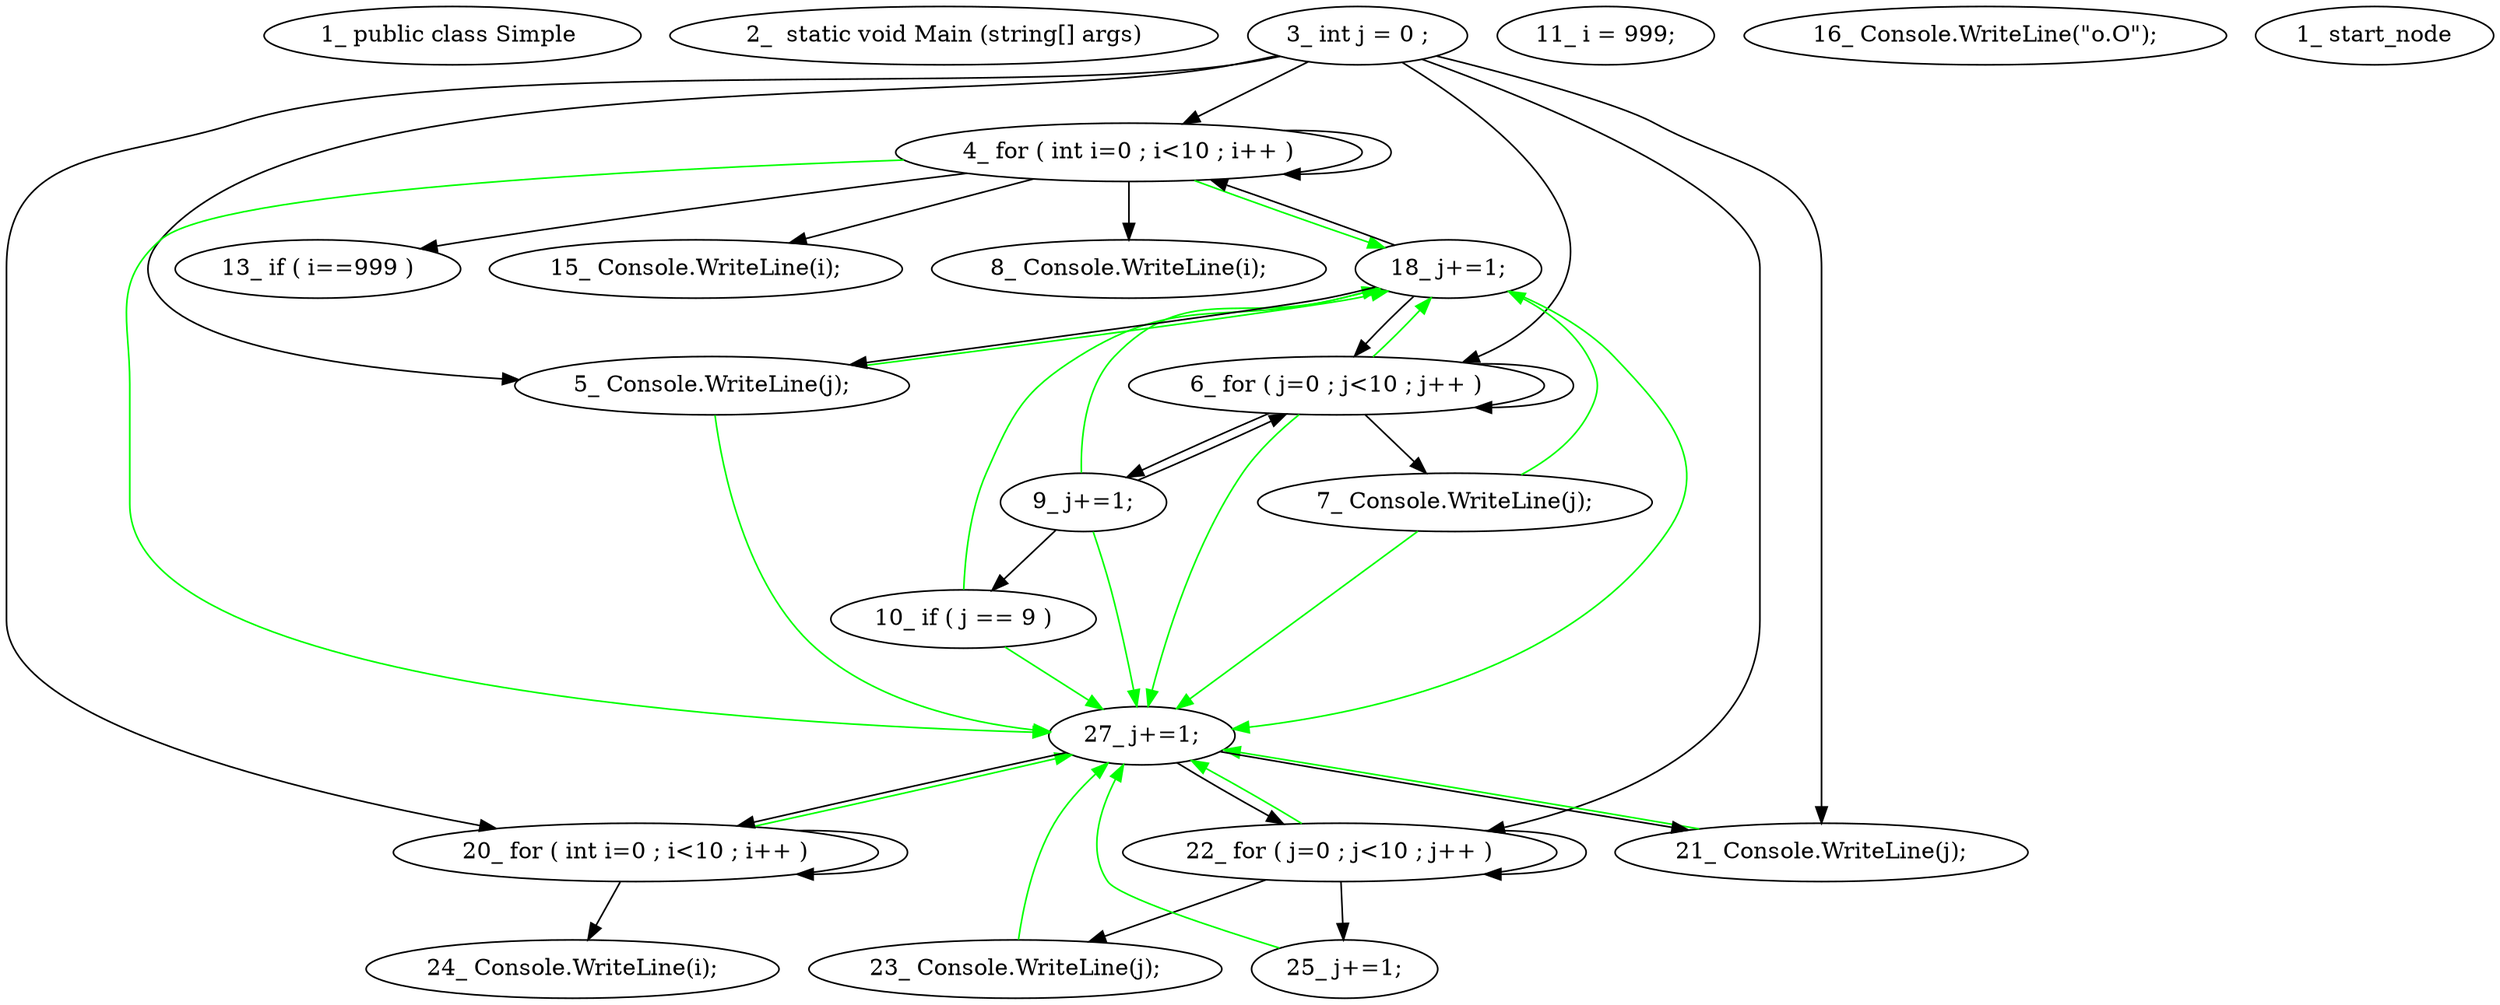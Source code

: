digraph  {
6 [label="1_\ public\ class\ Simple\ ", type_label=class_declaration];
10 [label="2_\ \ static\ void\ Main\ \(string\[\]\ args\)", type_label=method_declaration];
21 [label="3_\ int\ j\ =\ 0\ ;", type_label=local_declaration];
28 [label="4_\ for\ \(\ int\ i=0\ ;\ i<10\ ;\ i\+\+\ \)", type_label=for];
41 [label="5_\ Console\.WriteLine\(j\);", type_label=expression_statement];
49 [label="6_\ for\ \(\ j=0\ ;\ j<10\ ;\ j\+\+\ \)", type_label=for];
60 [label="7_\ Console\.WriteLine\(j\);", type_label=expression_statement];
68 [label="8_\ Console\.WriteLine\(i\);", type_label=expression_statement];
76 [label="9_\ j\+=1;", type_label=expression_statement];
81 [label="10_\ if\ \(\ j\ ==\ 9\ \)", type_label=if];
85 [label="11_\ i\ =\ 999;", type_label=expression_statement];
90 [label="13_\ if\ \(\ i==999\ \)", type_label=if];
95 [label="15_\ Console\.WriteLine\(i\);", type_label=expression_statement];
103 [label="16_\ Console\.WriteLine\(\"o\.O\"\);", type_label=expression_statement];
111 [label="18_\ j\+=1;", type_label=expression_statement];
116 [label="20_\ for\ \(\ int\ i=0\ ;\ i<10\ ;\ i\+\+\ \)", type_label=for];
129 [label="21_\ Console\.WriteLine\(j\);", type_label=expression_statement];
137 [label="22_\ for\ \(\ j=0\ ;\ j<10\ ;\ j\+\+\ \)", type_label=for];
148 [label="23_\ Console\.WriteLine\(j\);", type_label=expression_statement];
156 [label="24_\ Console\.WriteLine\(i\);", type_label=expression_statement];
164 [label="25_\ j\+=1;", type_label=expression_statement];
169 [label="27_\ j\+=1;", type_label=expression_statement];
1 [label="1_\ start_node", type_label=start];
21 -> 28  [key=0, used_def=j];
21 -> 41  [key=0, used_def=j];
21 -> 49  [key=0, used_def=j];
21 -> 116  [key=0, used_def=j];
21 -> 129  [key=0, used_def=j];
21 -> 137  [key=0, used_def=j];
28 -> 28  [key=0, used_def=i];
28 -> 68  [key=0, used_def=i];
28 -> 90  [key=0, used_def=i];
28 -> 95  [key=0, used_def=i];
28 -> 111  [color=green, key=0];
28 -> 169  [color=green, key=0];
41 -> 111  [color=green, key=0];
41 -> 169  [color=green, key=0];
49 -> 49  [key=0, used_def=j];
49 -> 60  [key=0, used_def=j];
49 -> 76  [key=0, used_def=j];
49 -> 111  [color=green, key=0];
49 -> 169  [color=green, key=0];
60 -> 111  [color=green, key=0];
60 -> 169  [color=green, key=0];
76 -> 49  [key=0, used_def=j];
76 -> 81  [key=0, used_def=j];
76 -> 111  [color=green, key=0];
76 -> 169  [color=green, key=0];
81 -> 111  [color=green, key=0];
81 -> 169  [color=green, key=0];
111 -> 28  [key=0, used_def=j];
111 -> 41  [key=0, used_def=j];
111 -> 49  [key=0, used_def=j];
111 -> 169  [color=green, key=0];
116 -> 116  [key=0, used_def=i];
116 -> 156  [key=0, used_def=i];
116 -> 169  [color=green, key=0];
129 -> 169  [color=green, key=0];
137 -> 137  [key=0, used_def=j];
137 -> 148  [key=0, used_def=j];
137 -> 164  [key=0, used_def=j];
137 -> 169  [color=green, key=0];
148 -> 169  [color=green, key=0];
164 -> 169  [color=green, key=0];
169 -> 116  [key=0, used_def=j];
169 -> 129  [key=0, used_def=j];
169 -> 137  [key=0, used_def=j];
}
